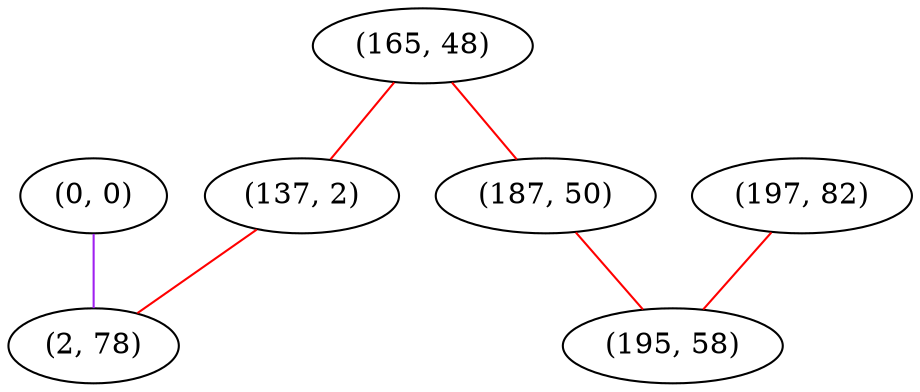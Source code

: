 graph "" {
"(0, 0)";
"(165, 48)";
"(137, 2)";
"(187, 50)";
"(197, 82)";
"(195, 58)";
"(2, 78)";
"(0, 0)" -- "(2, 78)"  [color=purple, key=0, weight=4];
"(165, 48)" -- "(137, 2)"  [color=red, key=0, weight=1];
"(165, 48)" -- "(187, 50)"  [color=red, key=0, weight=1];
"(137, 2)" -- "(2, 78)"  [color=red, key=0, weight=1];
"(187, 50)" -- "(195, 58)"  [color=red, key=0, weight=1];
"(197, 82)" -- "(195, 58)"  [color=red, key=0, weight=1];
}
